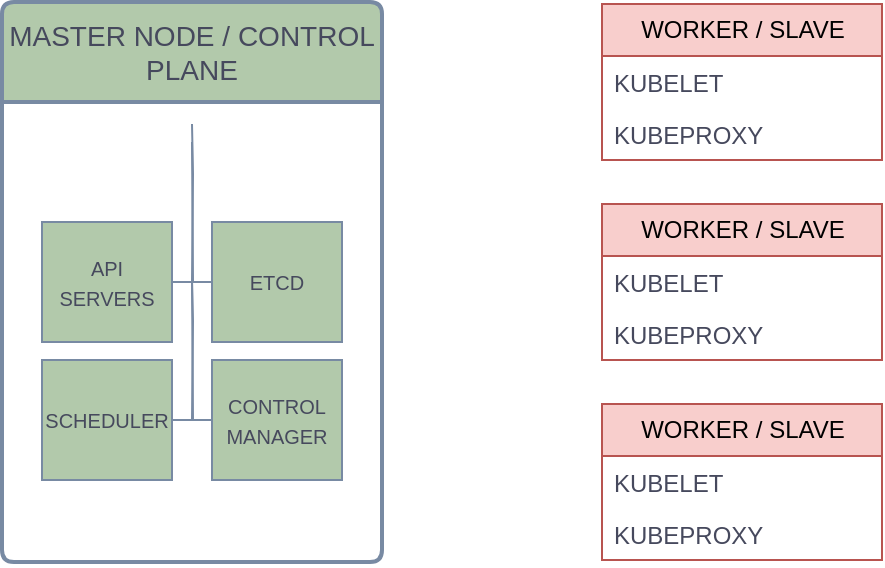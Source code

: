 <mxfile version="24.7.7">
  <diagram name="Page-1" id="zQReho6F0GisD9alQKol">
    <mxGraphModel dx="1650" dy="1516" grid="1" gridSize="10" guides="1" tooltips="1" connect="1" arrows="1" fold="1" page="0" pageScale="1" pageWidth="850" pageHeight="1100" math="0" shadow="0">
      <root>
        <mxCell id="0" />
        <mxCell id="1" parent="0" />
        <mxCell id="hKjXuKJLp3FPNeDqWuhd-15" value="WORKER / SLAVE" style="swimlane;fontStyle=0;childLayout=stackLayout;horizontal=1;startSize=26;fillColor=#f8cecc;horizontalStack=0;resizeParent=1;resizeParentMax=0;resizeLast=0;collapsible=1;marginBottom=0;html=1;labelBackgroundColor=none;strokeColor=#b85450;" vertex="1" parent="1">
          <mxGeometry x="240" y="-550" width="140" height="78" as="geometry" />
        </mxCell>
        <mxCell id="hKjXuKJLp3FPNeDqWuhd-16" value="KUBELET" style="text;strokeColor=none;fillColor=none;align=left;verticalAlign=top;spacingLeft=4;spacingRight=4;overflow=hidden;rotatable=0;points=[[0,0.5],[1,0.5]];portConstraint=eastwest;whiteSpace=wrap;html=1;labelBackgroundColor=none;fontColor=#46495D;" vertex="1" parent="hKjXuKJLp3FPNeDqWuhd-15">
          <mxGeometry y="26" width="140" height="26" as="geometry" />
        </mxCell>
        <mxCell id="hKjXuKJLp3FPNeDqWuhd-17" value="KUBEPROXY" style="text;strokeColor=none;fillColor=none;align=left;verticalAlign=top;spacingLeft=4;spacingRight=4;overflow=hidden;rotatable=0;points=[[0,0.5],[1,0.5]];portConstraint=eastwest;whiteSpace=wrap;html=1;labelBackgroundColor=none;fontColor=#46495D;" vertex="1" parent="hKjXuKJLp3FPNeDqWuhd-15">
          <mxGeometry y="52" width="140" height="26" as="geometry" />
        </mxCell>
        <mxCell id="hKjXuKJLp3FPNeDqWuhd-19" value="WORKER / SLAVE" style="swimlane;fontStyle=0;childLayout=stackLayout;horizontal=1;startSize=26;fillColor=#f8cecc;horizontalStack=0;resizeParent=1;resizeParentMax=0;resizeLast=0;collapsible=1;marginBottom=0;html=1;labelBackgroundColor=none;strokeColor=#b85450;" vertex="1" parent="1">
          <mxGeometry x="240" y="-450" width="140" height="78" as="geometry">
            <mxRectangle x="240" y="-450" width="110" height="30" as="alternateBounds" />
          </mxGeometry>
        </mxCell>
        <mxCell id="hKjXuKJLp3FPNeDqWuhd-20" value="KUBELET" style="text;strokeColor=none;fillColor=none;align=left;verticalAlign=top;spacingLeft=4;spacingRight=4;overflow=hidden;rotatable=0;points=[[0,0.5],[1,0.5]];portConstraint=eastwest;whiteSpace=wrap;html=1;labelBackgroundColor=none;fontColor=#46495D;" vertex="1" parent="hKjXuKJLp3FPNeDqWuhd-19">
          <mxGeometry y="26" width="140" height="26" as="geometry" />
        </mxCell>
        <mxCell id="hKjXuKJLp3FPNeDqWuhd-21" value="KUBEPROXY" style="text;strokeColor=none;fillColor=none;align=left;verticalAlign=top;spacingLeft=4;spacingRight=4;overflow=hidden;rotatable=0;points=[[0,0.5],[1,0.5]];portConstraint=eastwest;whiteSpace=wrap;html=1;labelBackgroundColor=none;fontColor=#46495D;" vertex="1" parent="hKjXuKJLp3FPNeDqWuhd-19">
          <mxGeometry y="52" width="140" height="26" as="geometry" />
        </mxCell>
        <mxCell id="hKjXuKJLp3FPNeDqWuhd-22" value="WORKER / SLAVE" style="swimlane;fontStyle=0;childLayout=stackLayout;horizontal=1;startSize=26;fillColor=#f8cecc;horizontalStack=0;resizeParent=1;resizeParentMax=0;resizeLast=0;collapsible=1;marginBottom=0;html=1;labelBackgroundColor=none;strokeColor=#b85450;" vertex="1" parent="1">
          <mxGeometry x="240" y="-350" width="140" height="78" as="geometry" />
        </mxCell>
        <mxCell id="hKjXuKJLp3FPNeDqWuhd-23" value="KUBELET" style="text;strokeColor=none;fillColor=none;align=left;verticalAlign=top;spacingLeft=4;spacingRight=4;overflow=hidden;rotatable=0;points=[[0,0.5],[1,0.5]];portConstraint=eastwest;whiteSpace=wrap;html=1;labelBackgroundColor=none;fontColor=#46495D;" vertex="1" parent="hKjXuKJLp3FPNeDqWuhd-22">
          <mxGeometry y="26" width="140" height="26" as="geometry" />
        </mxCell>
        <mxCell id="hKjXuKJLp3FPNeDqWuhd-24" value="KUBEPROXY" style="text;strokeColor=none;fillColor=none;align=left;verticalAlign=top;spacingLeft=4;spacingRight=4;overflow=hidden;rotatable=0;points=[[0,0.5],[1,0.5]];portConstraint=eastwest;whiteSpace=wrap;html=1;labelBackgroundColor=none;fontColor=#46495D;" vertex="1" parent="hKjXuKJLp3FPNeDqWuhd-22">
          <mxGeometry y="52" width="140" height="26" as="geometry" />
        </mxCell>
        <mxCell id="hKjXuKJLp3FPNeDqWuhd-25" value="MASTER NODE / CONTROL PLANE" style="swimlane;childLayout=stackLayout;horizontal=1;startSize=50;horizontalStack=0;rounded=1;fontSize=14;fontStyle=0;strokeWidth=2;resizeParent=0;resizeLast=1;shadow=0;dashed=0;align=center;arcSize=4;whiteSpace=wrap;html=1;labelBackgroundColor=none;fillColor=#B2C9AB;strokeColor=#788AA3;fontColor=#46495D;" vertex="1" parent="1">
          <mxGeometry x="-60" y="-551" width="190" height="280" as="geometry" />
        </mxCell>
        <mxCell id="hKjXuKJLp3FPNeDqWuhd-35" value="" style="edgeStyle=orthogonalEdgeStyle;sourcePerimeterSpacing=0;targetPerimeterSpacing=0;startArrow=none;endArrow=none;rounded=0;targetPortConstraint=eastwest;sourcePortConstraint=northsouth;curved=0;rounded=0;fontSize=12;startSize=8;endSize=8;labelBackgroundColor=none;strokeColor=#788AA3;fontColor=default;" edge="1" target="hKjXuKJLp3FPNeDqWuhd-37" parent="1">
          <mxGeometry relative="1" as="geometry">
            <mxPoint x="35" y="-481" as="sourcePoint" />
          </mxGeometry>
        </mxCell>
        <mxCell id="hKjXuKJLp3FPNeDqWuhd-36" value="" style="edgeStyle=orthogonalEdgeStyle;sourcePerimeterSpacing=0;targetPerimeterSpacing=0;startArrow=none;endArrow=none;rounded=0;targetPortConstraint=eastwest;sourcePortConstraint=northsouth;curved=0;rounded=0;fontSize=12;startSize=8;endSize=8;labelBackgroundColor=none;strokeColor=#788AA3;fontColor=default;" edge="1" target="hKjXuKJLp3FPNeDqWuhd-38" parent="1">
          <mxGeometry relative="1" as="geometry">
            <mxPoint x="35" y="-490" as="sourcePoint" />
          </mxGeometry>
        </mxCell>
        <mxCell id="hKjXuKJLp3FPNeDqWuhd-37" value="&lt;font style=&quot;font-size: 10px;&quot;&gt;API SERVERS&lt;/font&gt;" style="whiteSpace=wrap;html=1;align=center;verticalAlign=middle;treeFolding=1;treeMoving=1;labelBackgroundColor=none;fillColor=#B2C9AB;strokeColor=#788AA3;fontColor=#46495D;" vertex="1" parent="1">
          <mxGeometry x="-40" y="-441" width="65" height="60" as="geometry" />
        </mxCell>
        <mxCell id="hKjXuKJLp3FPNeDqWuhd-38" value="&lt;font style=&quot;font-size: 10px;&quot;&gt;ETCD&lt;/font&gt;" style="whiteSpace=wrap;html=1;align=center;verticalAlign=middle;treeFolding=1;treeMoving=1;labelBackgroundColor=none;fillColor=#B2C9AB;strokeColor=#788AA3;fontColor=#46495D;" vertex="1" parent="1">
          <mxGeometry x="45" y="-441" width="65" height="60" as="geometry" />
        </mxCell>
        <mxCell id="hKjXuKJLp3FPNeDqWuhd-43" value="" style="edgeStyle=orthogonalEdgeStyle;sourcePerimeterSpacing=0;targetPerimeterSpacing=0;startArrow=none;endArrow=none;rounded=0;targetPortConstraint=eastwest;sourcePortConstraint=northsouth;curved=0;rounded=0;fontSize=12;startSize=8;endSize=8;labelBackgroundColor=none;strokeColor=#788AA3;fontColor=default;" edge="1" target="hKjXuKJLp3FPNeDqWuhd-45" parent="1">
          <mxGeometry relative="1" as="geometry">
            <mxPoint x="35" y="-412" as="sourcePoint" />
          </mxGeometry>
        </mxCell>
        <mxCell id="hKjXuKJLp3FPNeDqWuhd-44" value="" style="edgeStyle=orthogonalEdgeStyle;sourcePerimeterSpacing=0;targetPerimeterSpacing=0;startArrow=none;endArrow=none;rounded=0;targetPortConstraint=eastwest;sourcePortConstraint=northsouth;curved=0;rounded=0;fontSize=12;startSize=8;endSize=8;labelBackgroundColor=none;strokeColor=#788AA3;fontColor=default;" edge="1" target="hKjXuKJLp3FPNeDqWuhd-46" parent="1">
          <mxGeometry relative="1" as="geometry">
            <mxPoint x="35" y="-412" as="sourcePoint" />
          </mxGeometry>
        </mxCell>
        <mxCell id="hKjXuKJLp3FPNeDqWuhd-45" value="&lt;p style=&quot;line-height: 120%;&quot;&gt;&lt;font style=&quot;font-size: 10px;&quot;&gt;SCHEDULER&lt;/font&gt;&lt;/p&gt;" style="whiteSpace=wrap;html=1;align=center;verticalAlign=middle;treeFolding=1;treeMoving=1;labelBackgroundColor=none;fillColor=#B2C9AB;strokeColor=#788AA3;fontColor=#46495D;" vertex="1" parent="1">
          <mxGeometry x="-40" y="-372" width="65" height="60" as="geometry" />
        </mxCell>
        <mxCell id="hKjXuKJLp3FPNeDqWuhd-46" value="&lt;font style=&quot;font-size: 10px;&quot;&gt;CONTROL MANAGER&lt;/font&gt;" style="whiteSpace=wrap;html=1;align=center;verticalAlign=middle;treeFolding=1;treeMoving=1;labelBackgroundColor=none;fillColor=#B2C9AB;strokeColor=#788AA3;fontColor=#46495D;" vertex="1" parent="1">
          <mxGeometry x="45" y="-372" width="65" height="60" as="geometry" />
        </mxCell>
      </root>
    </mxGraphModel>
  </diagram>
</mxfile>
